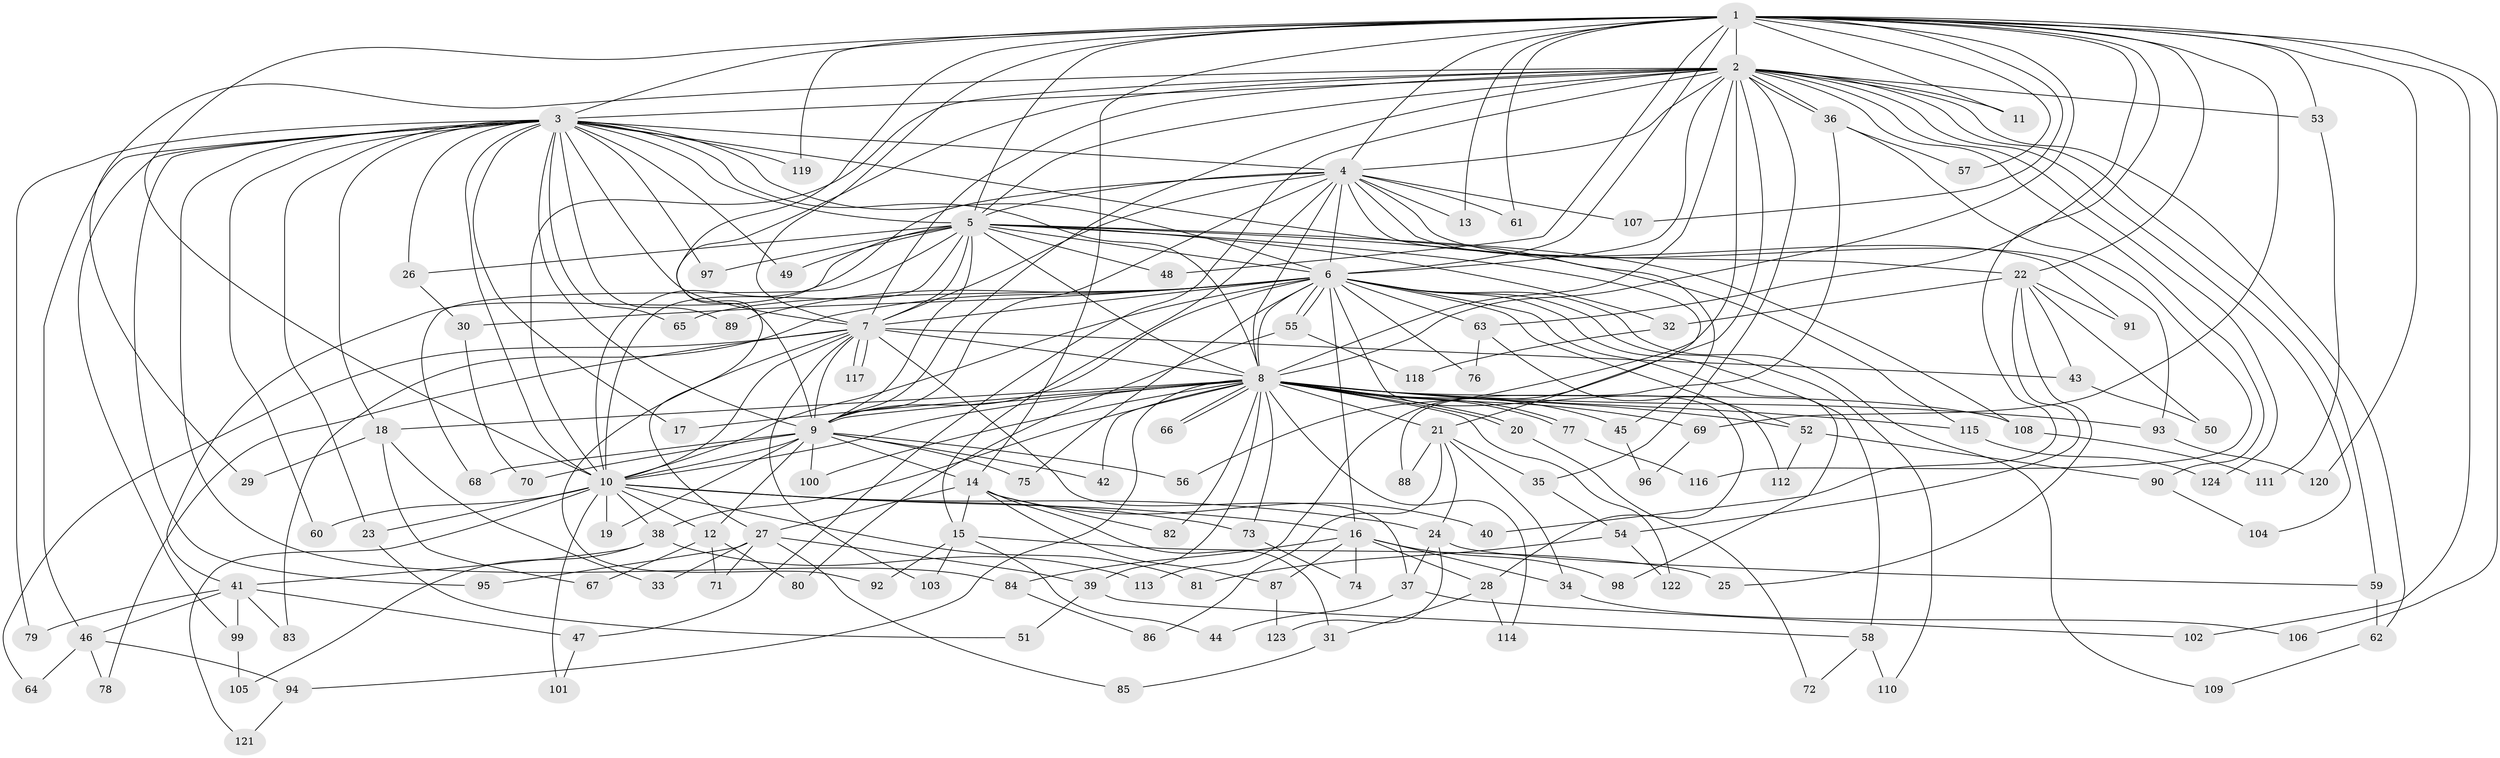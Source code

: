 // coarse degree distribution, {16: 0.022988505747126436, 19: 0.011494252873563218, 5: 0.05747126436781609, 3: 0.28735632183908044, 7: 0.06896551724137931, 2: 0.367816091954023, 12: 0.011494252873563218, 22: 0.011494252873563218, 4: 0.06896551724137931, 21: 0.011494252873563218, 14: 0.011494252873563218, 20: 0.011494252873563218, 6: 0.011494252873563218, 24: 0.011494252873563218, 28: 0.011494252873563218, 1: 0.022988505747126436}
// Generated by graph-tools (version 1.1) at 2025/36/03/04/25 23:36:30]
// undirected, 124 vertices, 273 edges
graph export_dot {
  node [color=gray90,style=filled];
  1;
  2;
  3;
  4;
  5;
  6;
  7;
  8;
  9;
  10;
  11;
  12;
  13;
  14;
  15;
  16;
  17;
  18;
  19;
  20;
  21;
  22;
  23;
  24;
  25;
  26;
  27;
  28;
  29;
  30;
  31;
  32;
  33;
  34;
  35;
  36;
  37;
  38;
  39;
  40;
  41;
  42;
  43;
  44;
  45;
  46;
  47;
  48;
  49;
  50;
  51;
  52;
  53;
  54;
  55;
  56;
  57;
  58;
  59;
  60;
  61;
  62;
  63;
  64;
  65;
  66;
  67;
  68;
  69;
  70;
  71;
  72;
  73;
  74;
  75;
  76;
  77;
  78;
  79;
  80;
  81;
  82;
  83;
  84;
  85;
  86;
  87;
  88;
  89;
  90;
  91;
  92;
  93;
  94;
  95;
  96;
  97;
  98;
  99;
  100;
  101;
  102;
  103;
  104;
  105;
  106;
  107;
  108;
  109;
  110;
  111;
  112;
  113;
  114;
  115;
  116;
  117;
  118;
  119;
  120;
  121;
  122;
  123;
  124;
  1 -- 2;
  1 -- 3;
  1 -- 4;
  1 -- 5;
  1 -- 6;
  1 -- 7;
  1 -- 8;
  1 -- 9;
  1 -- 10;
  1 -- 11;
  1 -- 13;
  1 -- 14;
  1 -- 22;
  1 -- 40;
  1 -- 48;
  1 -- 53;
  1 -- 57;
  1 -- 61;
  1 -- 63;
  1 -- 69;
  1 -- 102;
  1 -- 106;
  1 -- 107;
  1 -- 119;
  1 -- 120;
  2 -- 3;
  2 -- 4;
  2 -- 5;
  2 -- 6;
  2 -- 7;
  2 -- 8;
  2 -- 9;
  2 -- 10;
  2 -- 11;
  2 -- 27;
  2 -- 29;
  2 -- 35;
  2 -- 36;
  2 -- 36;
  2 -- 47;
  2 -- 53;
  2 -- 56;
  2 -- 59;
  2 -- 62;
  2 -- 90;
  2 -- 104;
  2 -- 113;
  2 -- 124;
  3 -- 4;
  3 -- 5;
  3 -- 6;
  3 -- 7;
  3 -- 8;
  3 -- 9;
  3 -- 10;
  3 -- 17;
  3 -- 18;
  3 -- 23;
  3 -- 26;
  3 -- 45;
  3 -- 46;
  3 -- 49;
  3 -- 60;
  3 -- 65;
  3 -- 79;
  3 -- 84;
  3 -- 89;
  3 -- 95;
  3 -- 97;
  3 -- 99;
  3 -- 119;
  4 -- 5;
  4 -- 6;
  4 -- 7;
  4 -- 8;
  4 -- 9;
  4 -- 10;
  4 -- 13;
  4 -- 15;
  4 -- 22;
  4 -- 61;
  4 -- 91;
  4 -- 93;
  4 -- 107;
  5 -- 6;
  5 -- 7;
  5 -- 8;
  5 -- 9;
  5 -- 10;
  5 -- 21;
  5 -- 26;
  5 -- 32;
  5 -- 41;
  5 -- 48;
  5 -- 49;
  5 -- 68;
  5 -- 97;
  5 -- 108;
  5 -- 115;
  6 -- 7;
  6 -- 8;
  6 -- 9;
  6 -- 10;
  6 -- 16;
  6 -- 28;
  6 -- 30;
  6 -- 52;
  6 -- 55;
  6 -- 55;
  6 -- 58;
  6 -- 63;
  6 -- 65;
  6 -- 75;
  6 -- 76;
  6 -- 83;
  6 -- 89;
  6 -- 98;
  6 -- 109;
  6 -- 110;
  7 -- 8;
  7 -- 9;
  7 -- 10;
  7 -- 37;
  7 -- 43;
  7 -- 64;
  7 -- 78;
  7 -- 92;
  7 -- 103;
  7 -- 117;
  7 -- 117;
  8 -- 9;
  8 -- 10;
  8 -- 17;
  8 -- 18;
  8 -- 20;
  8 -- 20;
  8 -- 21;
  8 -- 38;
  8 -- 39;
  8 -- 42;
  8 -- 45;
  8 -- 52;
  8 -- 66;
  8 -- 66;
  8 -- 69;
  8 -- 73;
  8 -- 77;
  8 -- 77;
  8 -- 82;
  8 -- 93;
  8 -- 94;
  8 -- 100;
  8 -- 108;
  8 -- 114;
  8 -- 115;
  8 -- 122;
  9 -- 10;
  9 -- 12;
  9 -- 14;
  9 -- 19;
  9 -- 42;
  9 -- 56;
  9 -- 68;
  9 -- 70;
  9 -- 75;
  9 -- 100;
  10 -- 12;
  10 -- 16;
  10 -- 19;
  10 -- 23;
  10 -- 24;
  10 -- 38;
  10 -- 60;
  10 -- 73;
  10 -- 81;
  10 -- 101;
  10 -- 121;
  12 -- 67;
  12 -- 71;
  12 -- 80;
  14 -- 15;
  14 -- 27;
  14 -- 31;
  14 -- 40;
  14 -- 82;
  14 -- 87;
  15 -- 25;
  15 -- 44;
  15 -- 92;
  15 -- 103;
  16 -- 28;
  16 -- 34;
  16 -- 74;
  16 -- 84;
  16 -- 87;
  16 -- 98;
  18 -- 29;
  18 -- 33;
  18 -- 67;
  20 -- 72;
  21 -- 24;
  21 -- 34;
  21 -- 35;
  21 -- 86;
  21 -- 88;
  22 -- 25;
  22 -- 32;
  22 -- 43;
  22 -- 50;
  22 -- 54;
  22 -- 91;
  23 -- 51;
  24 -- 37;
  24 -- 59;
  24 -- 123;
  26 -- 30;
  27 -- 33;
  27 -- 39;
  27 -- 71;
  27 -- 85;
  27 -- 95;
  28 -- 31;
  28 -- 114;
  30 -- 70;
  31 -- 85;
  32 -- 118;
  34 -- 106;
  35 -- 54;
  36 -- 57;
  36 -- 88;
  36 -- 116;
  37 -- 44;
  37 -- 102;
  38 -- 41;
  38 -- 105;
  38 -- 113;
  39 -- 51;
  39 -- 58;
  41 -- 46;
  41 -- 47;
  41 -- 79;
  41 -- 83;
  41 -- 99;
  43 -- 50;
  45 -- 96;
  46 -- 64;
  46 -- 78;
  46 -- 94;
  47 -- 101;
  52 -- 90;
  52 -- 112;
  53 -- 111;
  54 -- 81;
  54 -- 122;
  55 -- 80;
  55 -- 118;
  58 -- 72;
  58 -- 110;
  59 -- 62;
  62 -- 109;
  63 -- 76;
  63 -- 112;
  69 -- 96;
  73 -- 74;
  77 -- 116;
  84 -- 86;
  87 -- 123;
  90 -- 104;
  93 -- 120;
  94 -- 121;
  99 -- 105;
  108 -- 111;
  115 -- 124;
}
